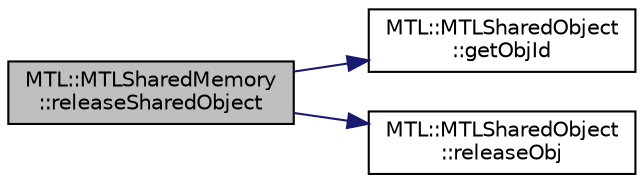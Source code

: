 digraph "MTL::MTLSharedMemory::releaseSharedObject"
{
 // LATEX_PDF_SIZE
  edge [fontname="Helvetica",fontsize="10",labelfontname="Helvetica",labelfontsize="10"];
  node [fontname="Helvetica",fontsize="10",shape=record];
  rankdir="LR";
  Node1 [label="MTL::MTLSharedMemory\l::releaseSharedObject",height=0.2,width=0.4,color="black", fillcolor="grey75", style="filled", fontcolor="black",tooltip="Release a shared object from the shared memory."];
  Node1 -> Node2 [color="midnightblue",fontsize="10",style="solid",fontname="Helvetica"];
  Node2 [label="MTL::MTLSharedObject\l::getObjId",height=0.2,width=0.4,color="black", fillcolor="white", style="filled",URL="$d7/d61/classMTL_1_1MTLSharedObject.html#ad56a611bde833eabe435712323cfce2d",tooltip="Get the id of the object."];
  Node1 -> Node3 [color="midnightblue",fontsize="10",style="solid",fontname="Helvetica"];
  Node3 [label="MTL::MTLSharedObject\l::releaseObj",height=0.2,width=0.4,color="black", fillcolor="white", style="filled",URL="$d7/d61/classMTL_1_1MTLSharedObject.html#a0482ccceb3002cf6098df52d6d078c61",tooltip="Release the object lock. ( this function should be used only after the end of the critical section th..."];
}
